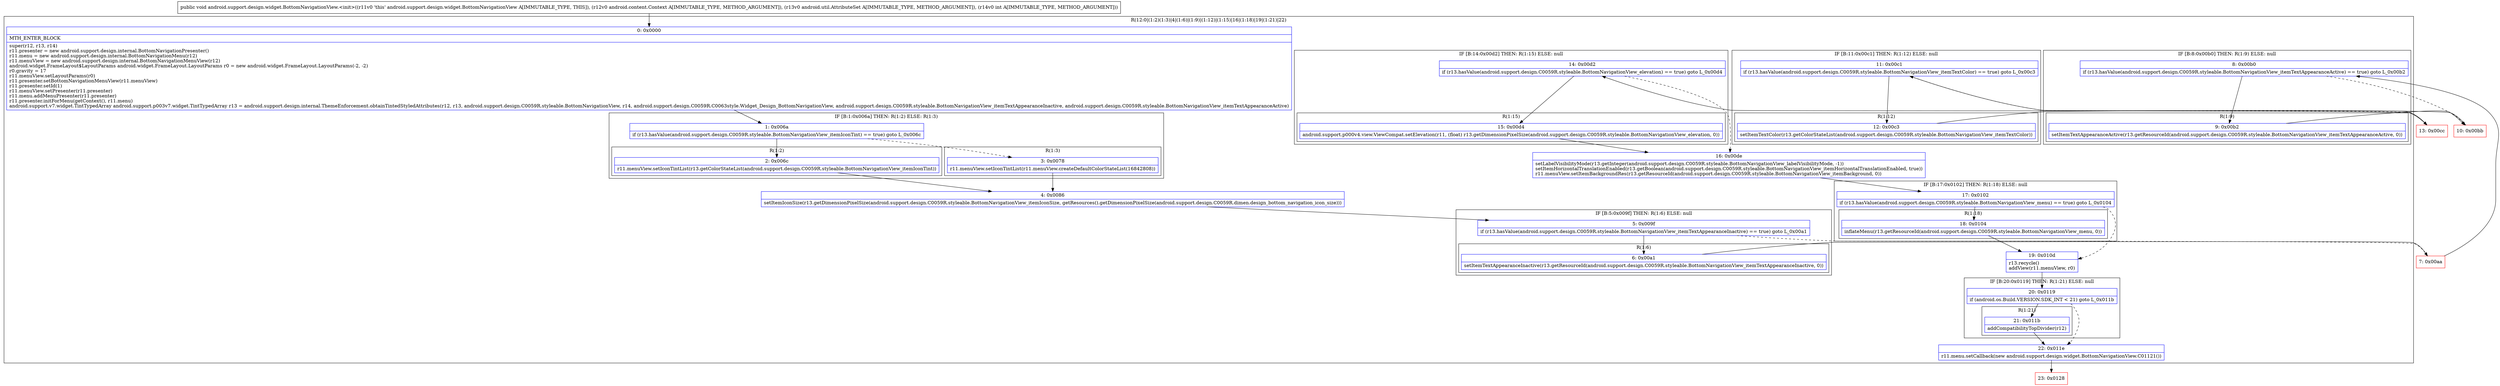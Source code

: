 digraph "CFG forandroid.support.design.widget.BottomNavigationView.\<init\>(Landroid\/content\/Context;Landroid\/util\/AttributeSet;I)V" {
subgraph cluster_Region_807822235 {
label = "R(12:0|(1:2)(1:3)|4|(1:6)|(1:9)|(1:12)|(1:15)|16|(1:18)|19|(1:21)|22)";
node [shape=record,color=blue];
Node_0 [shape=record,label="{0\:\ 0x0000|MTH_ENTER_BLOCK\l|super(r12, r13, r14)\lr11.presenter = new android.support.design.internal.BottomNavigationPresenter()\lr11.menu = new android.support.design.internal.BottomNavigationMenu(r12)\lr11.menuView = new android.support.design.internal.BottomNavigationMenuView(r12)\landroid.widget.FrameLayout$LayoutParams android.widget.FrameLayout.LayoutParams r0 = new android.widget.FrameLayout.LayoutParams(\-2, \-2)\lr0.gravity = 17\lr11.menuView.setLayoutParams(r0)\lr11.presenter.setBottomNavigationMenuView(r11.menuView)\lr11.presenter.setId(1)\lr11.menuView.setPresenter(r11.presenter)\lr11.menu.addMenuPresenter(r11.presenter)\lr11.presenter.initForMenu(getContext(), r11.menu)\landroid.support.v7.widget.TintTypedArray android.support.p003v7.widget.TintTypedArray r13 = android.support.design.internal.ThemeEnforcement.obtainTintedStyledAttributes(r12, r13, android.support.design.C0059R.styleable.BottomNavigationView, r14, android.support.design.C0059R.C0063style.Widget_Design_BottomNavigationView, android.support.design.C0059R.styleable.BottomNavigationView_itemTextAppearanceInactive, android.support.design.C0059R.styleable.BottomNavigationView_itemTextAppearanceActive)\l}"];
subgraph cluster_IfRegion_366958882 {
label = "IF [B:1:0x006a] THEN: R(1:2) ELSE: R(1:3)";
node [shape=record,color=blue];
Node_1 [shape=record,label="{1\:\ 0x006a|if (r13.hasValue(android.support.design.C0059R.styleable.BottomNavigationView_itemIconTint) == true) goto L_0x006c\l}"];
subgraph cluster_Region_924523970 {
label = "R(1:2)";
node [shape=record,color=blue];
Node_2 [shape=record,label="{2\:\ 0x006c|r11.menuView.setIconTintList(r13.getColorStateList(android.support.design.C0059R.styleable.BottomNavigationView_itemIconTint))\l}"];
}
subgraph cluster_Region_1322061108 {
label = "R(1:3)";
node [shape=record,color=blue];
Node_3 [shape=record,label="{3\:\ 0x0078|r11.menuView.setIconTintList(r11.menuView.createDefaultColorStateList(16842808))\l}"];
}
}
Node_4 [shape=record,label="{4\:\ 0x0086|setItemIconSize(r13.getDimensionPixelSize(android.support.design.C0059R.styleable.BottomNavigationView_itemIconSize, getResources().getDimensionPixelSize(android.support.design.C0059R.dimen.design_bottom_navigation_icon_size)))\l}"];
subgraph cluster_IfRegion_1167687995 {
label = "IF [B:5:0x009f] THEN: R(1:6) ELSE: null";
node [shape=record,color=blue];
Node_5 [shape=record,label="{5\:\ 0x009f|if (r13.hasValue(android.support.design.C0059R.styleable.BottomNavigationView_itemTextAppearanceInactive) == true) goto L_0x00a1\l}"];
subgraph cluster_Region_1184893096 {
label = "R(1:6)";
node [shape=record,color=blue];
Node_6 [shape=record,label="{6\:\ 0x00a1|setItemTextAppearanceInactive(r13.getResourceId(android.support.design.C0059R.styleable.BottomNavigationView_itemTextAppearanceInactive, 0))\l}"];
}
}
subgraph cluster_IfRegion_702111511 {
label = "IF [B:8:0x00b0] THEN: R(1:9) ELSE: null";
node [shape=record,color=blue];
Node_8 [shape=record,label="{8\:\ 0x00b0|if (r13.hasValue(android.support.design.C0059R.styleable.BottomNavigationView_itemTextAppearanceActive) == true) goto L_0x00b2\l}"];
subgraph cluster_Region_1187226339 {
label = "R(1:9)";
node [shape=record,color=blue];
Node_9 [shape=record,label="{9\:\ 0x00b2|setItemTextAppearanceActive(r13.getResourceId(android.support.design.C0059R.styleable.BottomNavigationView_itemTextAppearanceActive, 0))\l}"];
}
}
subgraph cluster_IfRegion_1339716441 {
label = "IF [B:11:0x00c1] THEN: R(1:12) ELSE: null";
node [shape=record,color=blue];
Node_11 [shape=record,label="{11\:\ 0x00c1|if (r13.hasValue(android.support.design.C0059R.styleable.BottomNavigationView_itemTextColor) == true) goto L_0x00c3\l}"];
subgraph cluster_Region_158979906 {
label = "R(1:12)";
node [shape=record,color=blue];
Node_12 [shape=record,label="{12\:\ 0x00c3|setItemTextColor(r13.getColorStateList(android.support.design.C0059R.styleable.BottomNavigationView_itemTextColor))\l}"];
}
}
subgraph cluster_IfRegion_1790644381 {
label = "IF [B:14:0x00d2] THEN: R(1:15) ELSE: null";
node [shape=record,color=blue];
Node_14 [shape=record,label="{14\:\ 0x00d2|if (r13.hasValue(android.support.design.C0059R.styleable.BottomNavigationView_elevation) == true) goto L_0x00d4\l}"];
subgraph cluster_Region_833905555 {
label = "R(1:15)";
node [shape=record,color=blue];
Node_15 [shape=record,label="{15\:\ 0x00d4|android.support.p000v4.view.ViewCompat.setElevation(r11, (float) r13.getDimensionPixelSize(android.support.design.C0059R.styleable.BottomNavigationView_elevation, 0))\l}"];
}
}
Node_16 [shape=record,label="{16\:\ 0x00de|setLabelVisibilityMode(r13.getInteger(android.support.design.C0059R.styleable.BottomNavigationView_labelVisibilityMode, \-1))\lsetItemHorizontalTranslationEnabled(r13.getBoolean(android.support.design.C0059R.styleable.BottomNavigationView_itemHorizontalTranslationEnabled, true))\lr11.menuView.setItemBackgroundRes(r13.getResourceId(android.support.design.C0059R.styleable.BottomNavigationView_itemBackground, 0))\l}"];
subgraph cluster_IfRegion_761830983 {
label = "IF [B:17:0x0102] THEN: R(1:18) ELSE: null";
node [shape=record,color=blue];
Node_17 [shape=record,label="{17\:\ 0x0102|if (r13.hasValue(android.support.design.C0059R.styleable.BottomNavigationView_menu) == true) goto L_0x0104\l}"];
subgraph cluster_Region_1785499503 {
label = "R(1:18)";
node [shape=record,color=blue];
Node_18 [shape=record,label="{18\:\ 0x0104|inflateMenu(r13.getResourceId(android.support.design.C0059R.styleable.BottomNavigationView_menu, 0))\l}"];
}
}
Node_19 [shape=record,label="{19\:\ 0x010d|r13.recycle()\laddView(r11.menuView, r0)\l}"];
subgraph cluster_IfRegion_1685557767 {
label = "IF [B:20:0x0119] THEN: R(1:21) ELSE: null";
node [shape=record,color=blue];
Node_20 [shape=record,label="{20\:\ 0x0119|if (android.os.Build.VERSION.SDK_INT \< 21) goto L_0x011b\l}"];
subgraph cluster_Region_1442681038 {
label = "R(1:21)";
node [shape=record,color=blue];
Node_21 [shape=record,label="{21\:\ 0x011b|addCompatibilityTopDivider(r12)\l}"];
}
}
Node_22 [shape=record,label="{22\:\ 0x011e|r11.menu.setCallback(new android.support.design.widget.BottomNavigationView.C01121())\l}"];
}
Node_7 [shape=record,color=red,label="{7\:\ 0x00aa}"];
Node_10 [shape=record,color=red,label="{10\:\ 0x00bb}"];
Node_13 [shape=record,color=red,label="{13\:\ 0x00cc}"];
Node_23 [shape=record,color=red,label="{23\:\ 0x0128}"];
MethodNode[shape=record,label="{public void android.support.design.widget.BottomNavigationView.\<init\>((r11v0 'this' android.support.design.widget.BottomNavigationView A[IMMUTABLE_TYPE, THIS]), (r12v0 android.content.Context A[IMMUTABLE_TYPE, METHOD_ARGUMENT]), (r13v0 android.util.AttributeSet A[IMMUTABLE_TYPE, METHOD_ARGUMENT]), (r14v0 int A[IMMUTABLE_TYPE, METHOD_ARGUMENT])) }"];
MethodNode -> Node_0;
Node_0 -> Node_1;
Node_1 -> Node_2;
Node_1 -> Node_3[style=dashed];
Node_2 -> Node_4;
Node_3 -> Node_4;
Node_4 -> Node_5;
Node_5 -> Node_6;
Node_5 -> Node_7[style=dashed];
Node_6 -> Node_7;
Node_8 -> Node_9;
Node_8 -> Node_10[style=dashed];
Node_9 -> Node_10;
Node_11 -> Node_12;
Node_11 -> Node_13[style=dashed];
Node_12 -> Node_13;
Node_14 -> Node_15;
Node_14 -> Node_16[style=dashed];
Node_15 -> Node_16;
Node_16 -> Node_17;
Node_17 -> Node_18;
Node_17 -> Node_19[style=dashed];
Node_18 -> Node_19;
Node_19 -> Node_20;
Node_20 -> Node_21;
Node_20 -> Node_22[style=dashed];
Node_21 -> Node_22;
Node_22 -> Node_23;
Node_7 -> Node_8;
Node_10 -> Node_11;
Node_13 -> Node_14;
}

